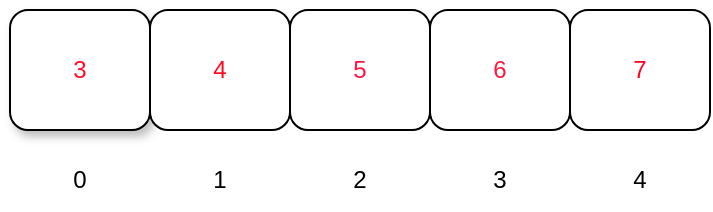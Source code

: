 <mxfile version="21.6.9" type="github">
  <diagram name="페이지-1" id="bog__IQAwSi_GLkosAdt">
    <mxGraphModel dx="578" dy="374" grid="1" gridSize="10" guides="1" tooltips="1" connect="1" arrows="1" fold="1" page="1" pageScale="1" pageWidth="827" pageHeight="1169" math="0" shadow="0">
      <root>
        <mxCell id="0" />
        <mxCell id="1" parent="0" />
        <mxCell id="1n1l9fp7Cf8m1BYKT6pY-1" value="3" style="rounded=1;whiteSpace=wrap;html=1;shadow=1;fontColor=#FF0F27;" vertex="1" parent="1">
          <mxGeometry x="390" y="290" width="70" height="60" as="geometry" />
        </mxCell>
        <mxCell id="1n1l9fp7Cf8m1BYKT6pY-4" value="7" style="rounded=1;whiteSpace=wrap;html=1;fontColor=#FF0324;" vertex="1" parent="1">
          <mxGeometry x="670" y="290" width="70" height="60" as="geometry" />
        </mxCell>
        <mxCell id="1n1l9fp7Cf8m1BYKT6pY-5" value="4" style="rounded=1;whiteSpace=wrap;html=1;fontColor=#FF0820;" vertex="1" parent="1">
          <mxGeometry x="460" y="290" width="70" height="60" as="geometry" />
        </mxCell>
        <mxCell id="1n1l9fp7Cf8m1BYKT6pY-6" value="5" style="rounded=1;whiteSpace=wrap;html=1;fontColor=#FF1745;" vertex="1" parent="1">
          <mxGeometry x="530" y="290" width="70" height="60" as="geometry" />
        </mxCell>
        <mxCell id="1n1l9fp7Cf8m1BYKT6pY-7" value="6" style="rounded=1;whiteSpace=wrap;html=1;fontColor=#FF1940;" vertex="1" parent="1">
          <mxGeometry x="600" y="290" width="70" height="60" as="geometry" />
        </mxCell>
        <mxCell id="1n1l9fp7Cf8m1BYKT6pY-9" value="0" style="text;html=1;strokeColor=none;fillColor=none;align=center;verticalAlign=middle;whiteSpace=wrap;rounded=0;" vertex="1" parent="1">
          <mxGeometry x="395" y="360" width="60" height="30" as="geometry" />
        </mxCell>
        <mxCell id="1n1l9fp7Cf8m1BYKT6pY-10" value="4" style="text;html=1;strokeColor=none;fillColor=none;align=center;verticalAlign=middle;whiteSpace=wrap;rounded=0;" vertex="1" parent="1">
          <mxGeometry x="675" y="360" width="60" height="30" as="geometry" />
        </mxCell>
        <mxCell id="1n1l9fp7Cf8m1BYKT6pY-11" value="3" style="text;html=1;strokeColor=none;fillColor=none;align=center;verticalAlign=middle;whiteSpace=wrap;rounded=0;" vertex="1" parent="1">
          <mxGeometry x="605" y="360" width="60" height="30" as="geometry" />
        </mxCell>
        <mxCell id="1n1l9fp7Cf8m1BYKT6pY-12" value="2" style="text;html=1;strokeColor=none;fillColor=none;align=center;verticalAlign=middle;whiteSpace=wrap;rounded=0;" vertex="1" parent="1">
          <mxGeometry x="535" y="360" width="60" height="30" as="geometry" />
        </mxCell>
        <mxCell id="1n1l9fp7Cf8m1BYKT6pY-13" value="1" style="text;html=1;strokeColor=none;fillColor=none;align=center;verticalAlign=middle;whiteSpace=wrap;rounded=0;" vertex="1" parent="1">
          <mxGeometry x="465" y="360" width="60" height="30" as="geometry" />
        </mxCell>
      </root>
    </mxGraphModel>
  </diagram>
</mxfile>
